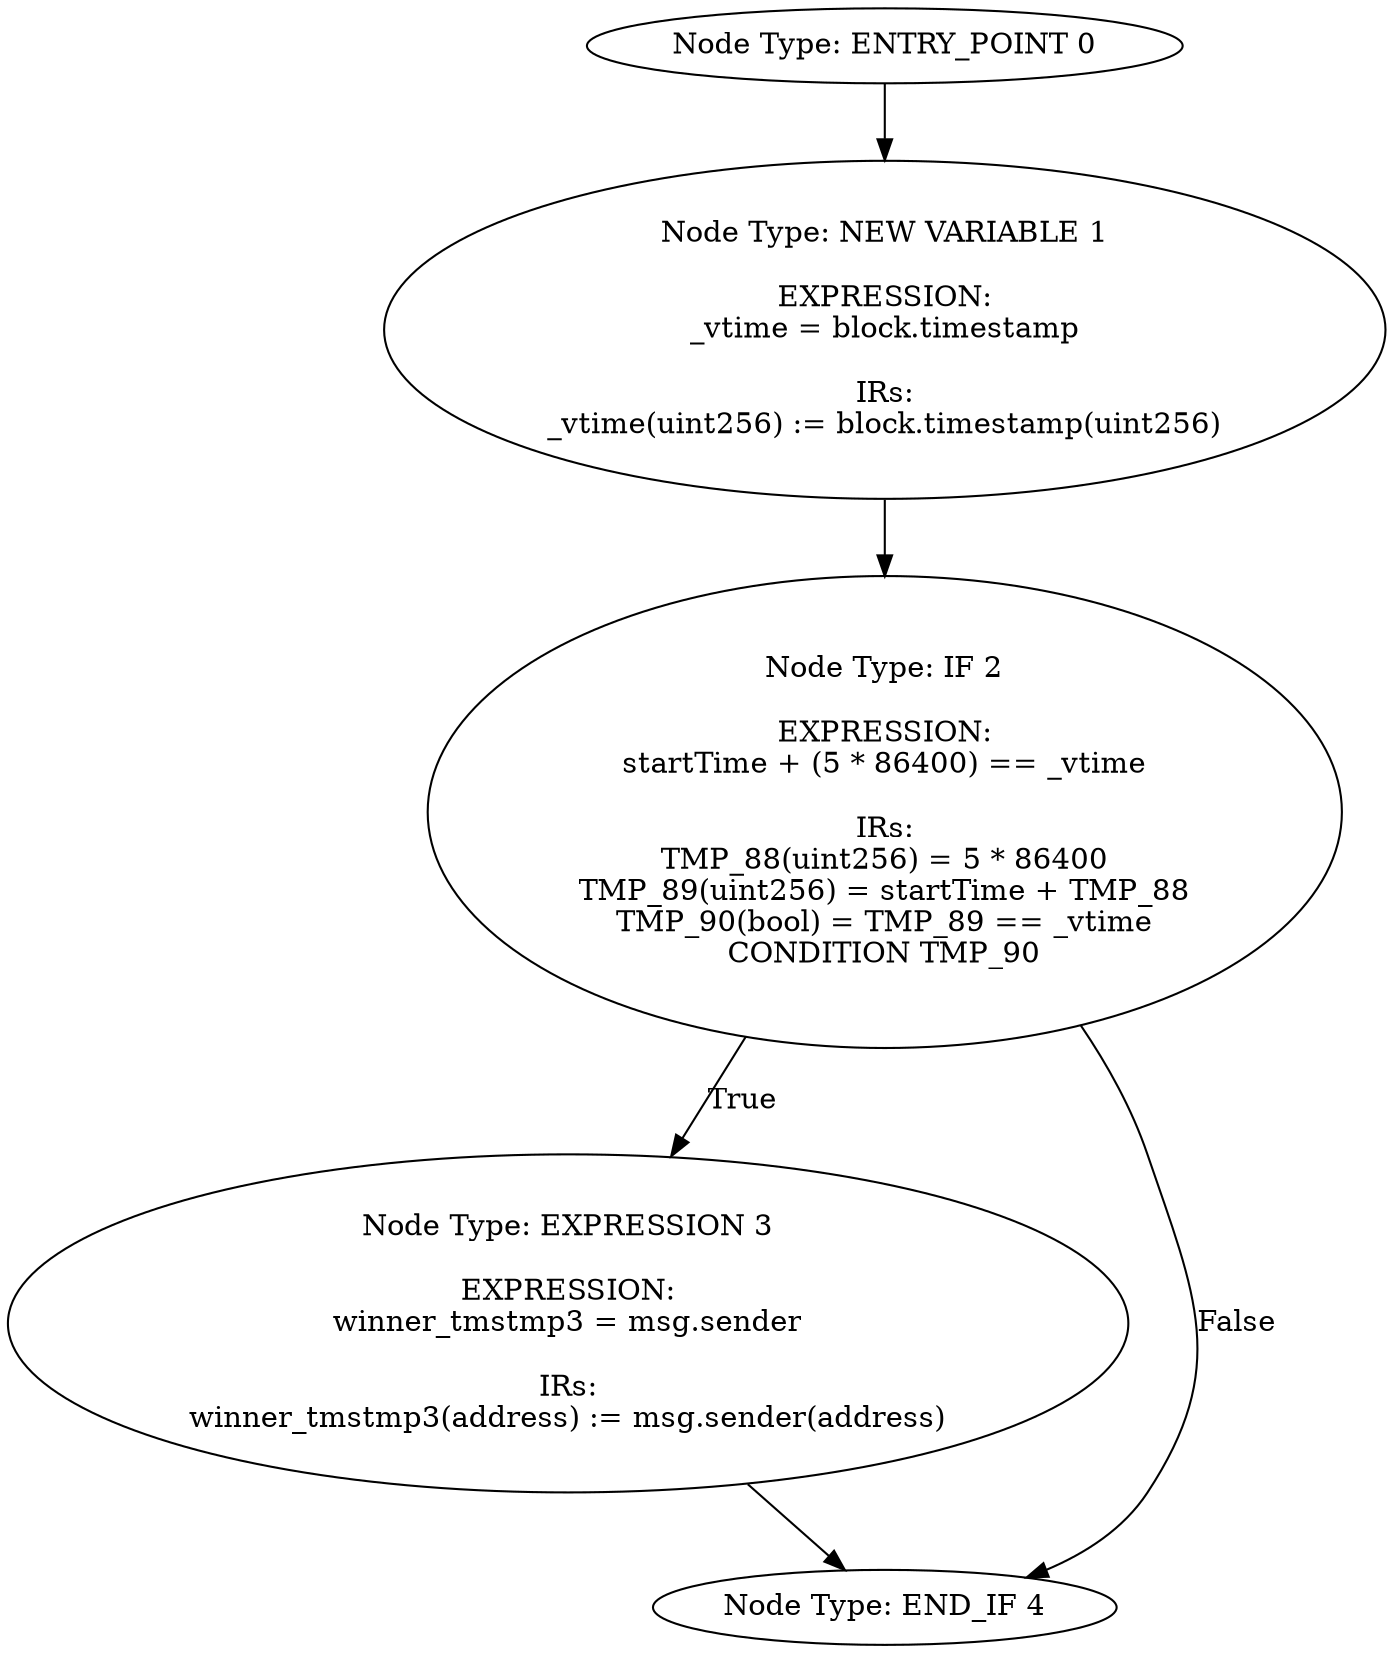 digraph{
0[label="Node Type: ENTRY_POINT 0
"];
0->1;
1[label="Node Type: NEW VARIABLE 1

EXPRESSION:
_vtime = block.timestamp

IRs:
_vtime(uint256) := block.timestamp(uint256)"];
1->2;
2[label="Node Type: IF 2

EXPRESSION:
startTime + (5 * 86400) == _vtime

IRs:
TMP_88(uint256) = 5 * 86400
TMP_89(uint256) = startTime + TMP_88
TMP_90(bool) = TMP_89 == _vtime
CONDITION TMP_90"];
2->3[label="True"];
2->4[label="False"];
3[label="Node Type: EXPRESSION 3

EXPRESSION:
winner_tmstmp3 = msg.sender

IRs:
winner_tmstmp3(address) := msg.sender(address)"];
3->4;
4[label="Node Type: END_IF 4
"];
}
